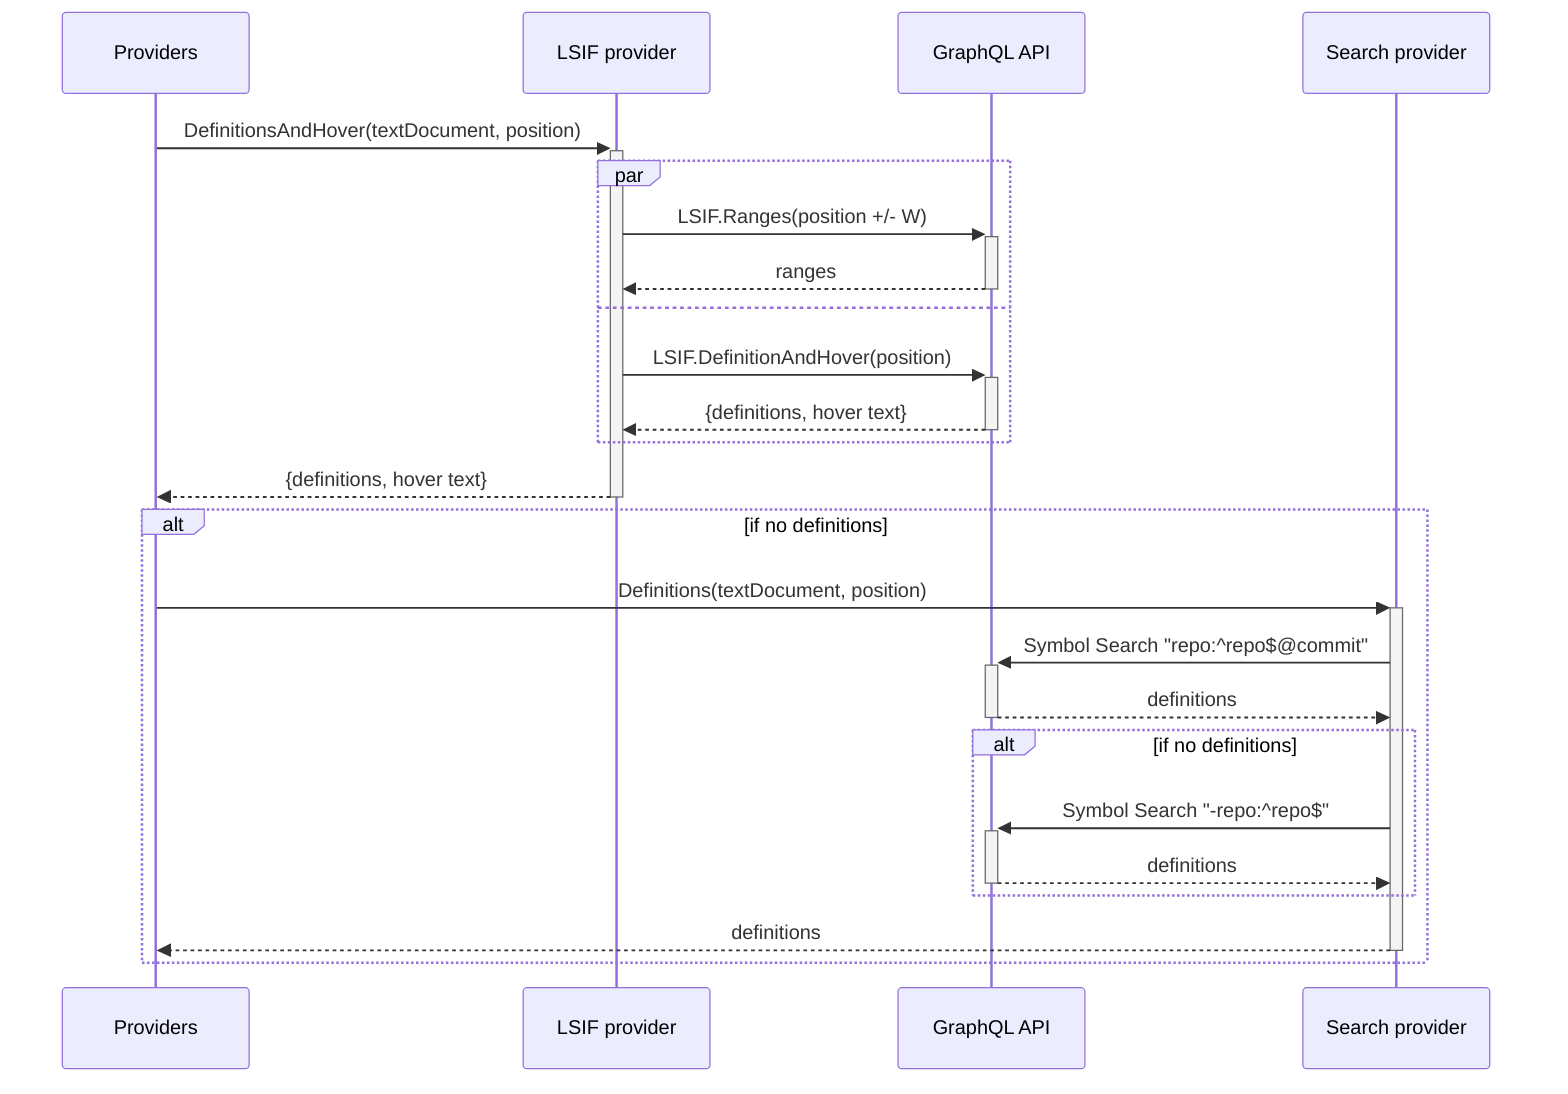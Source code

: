 sequenceDiagram
  Providers ->>+ LSIF provider: DefinitionsAndHover(textDocument, position)

  par
    LSIF provider ->>+ GraphQL API: LSIF.Ranges(position +/- W)
    GraphQL API  -->>- LSIF provider: ranges
  and
    LSIF provider ->>+ GraphQL API: LSIF.DefinitionAndHover(position)
    GraphQL API  -->>- LSIF provider: {definitions, hover text}
  end

  LSIF provider -->>- Providers: {definitions, hover text}

  alt if no definitions
    Providers       ->>+ Search provider: Definitions(textDocument, position)
    Search provider ->>+ GraphQL API: Symbol Search "repo:^repo$@commit"
    GraphQL API    -->>- Search provider: definitions

    alt if no definitions
      Search provider ->>+ GraphQL API: Symbol Search "-repo:^repo$"
      GraphQL API    -->>- Search provider: definitions
    end

    Search provider -->>- Providers: definitions
  end